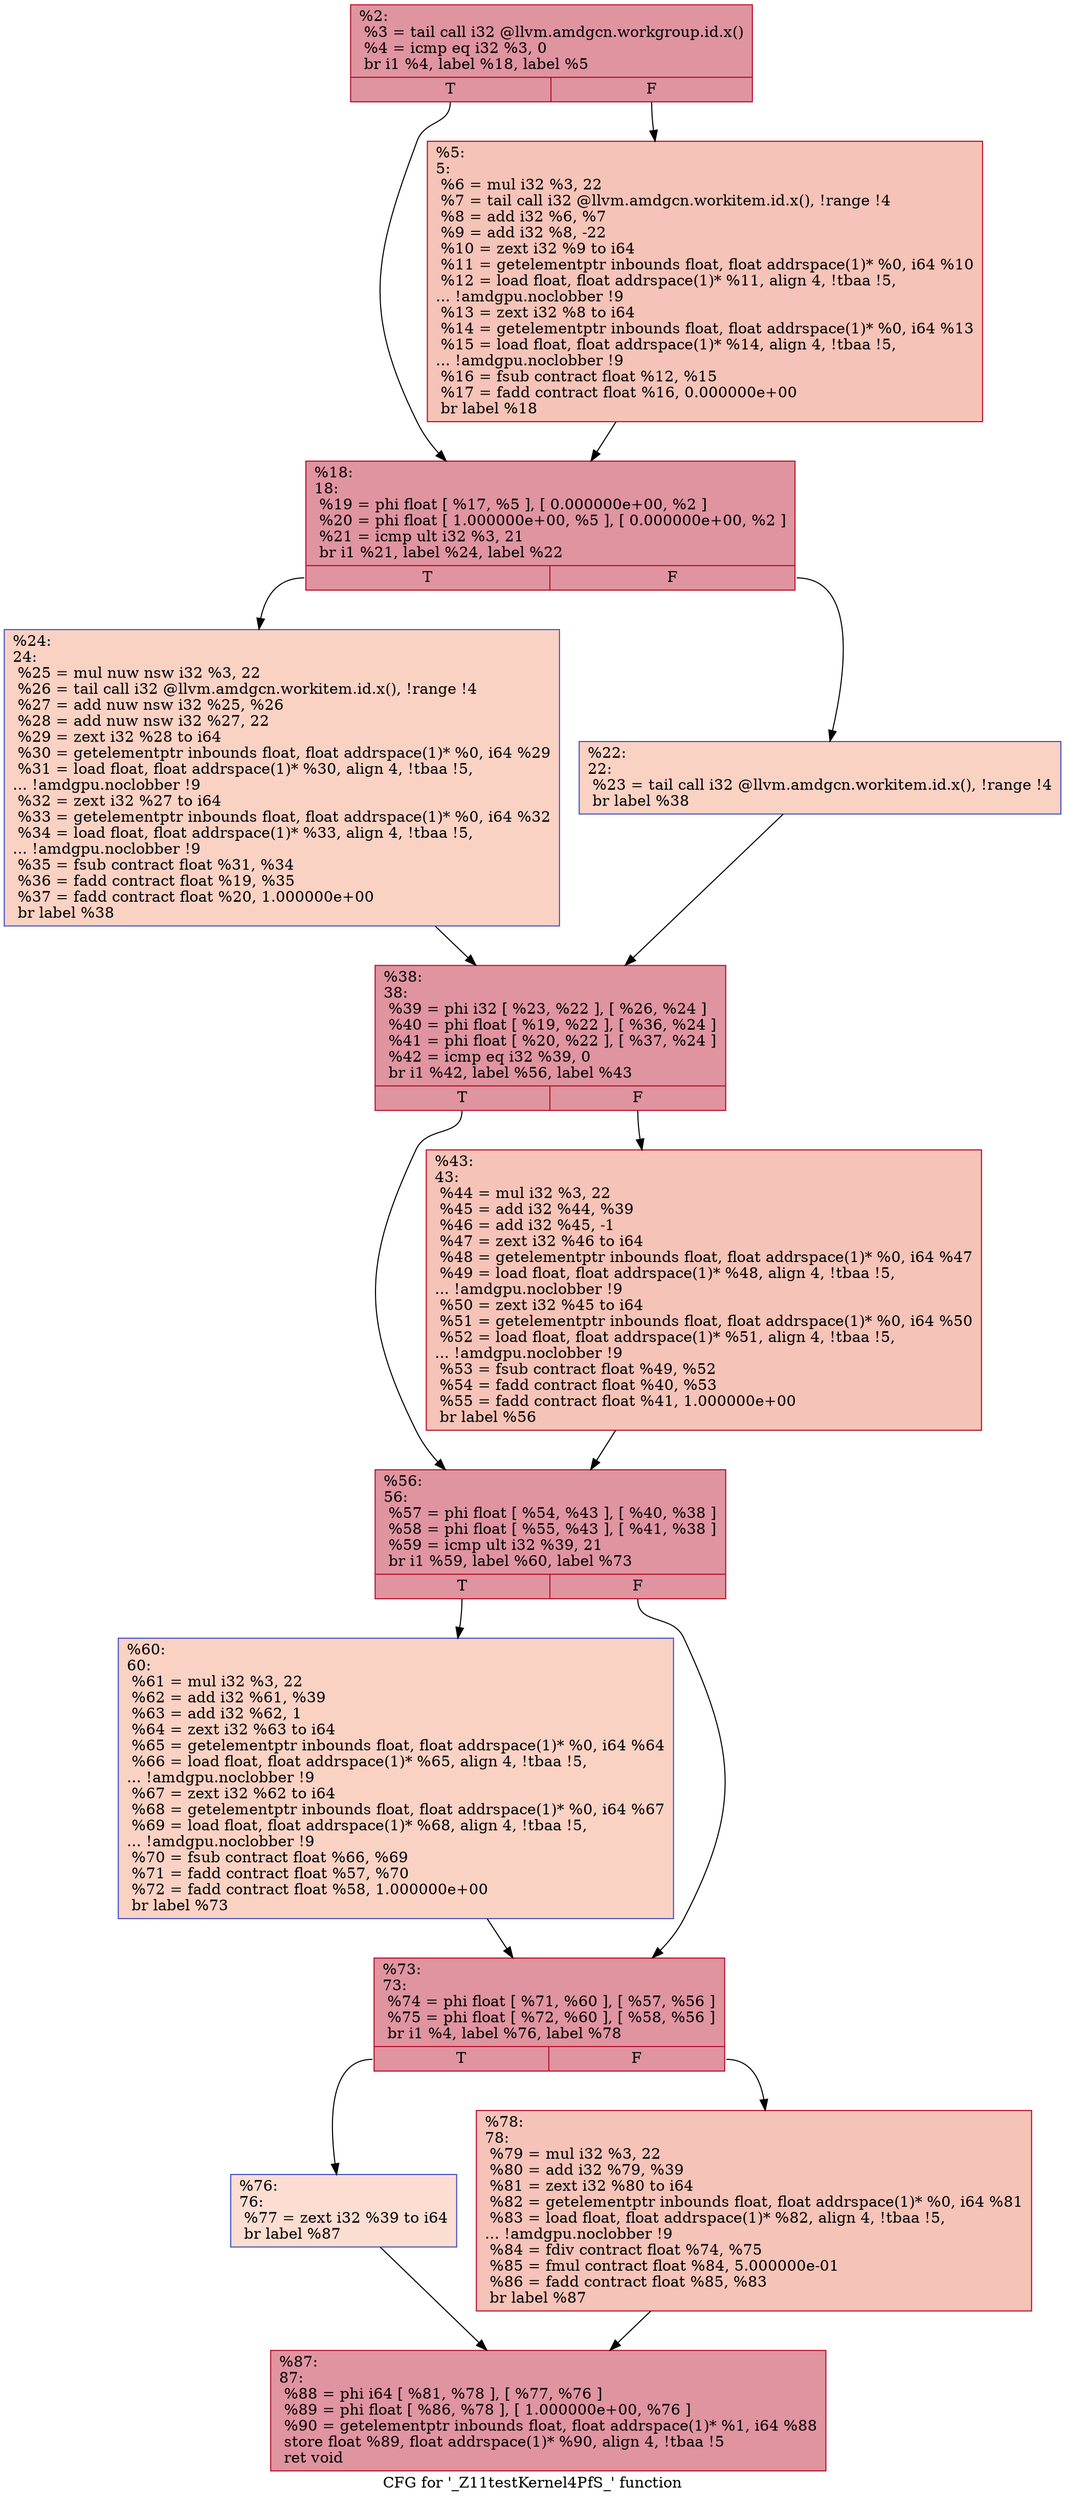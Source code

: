 digraph "CFG for '_Z11testKernel4PfS_' function" {
	label="CFG for '_Z11testKernel4PfS_' function";

	Node0x6145d30 [shape=record,color="#b70d28ff", style=filled, fillcolor="#b70d2870",label="{%2:\l  %3 = tail call i32 @llvm.amdgcn.workgroup.id.x()\l  %4 = icmp eq i32 %3, 0\l  br i1 %4, label %18, label %5\l|{<s0>T|<s1>F}}"];
	Node0x6145d30:s0 -> Node0x6146660;
	Node0x6145d30:s1 -> Node0x61466f0;
	Node0x61466f0 [shape=record,color="#b70d28ff", style=filled, fillcolor="#e8765c70",label="{%5:\l5:                                                \l  %6 = mul i32 %3, 22\l  %7 = tail call i32 @llvm.amdgcn.workitem.id.x(), !range !4\l  %8 = add i32 %6, %7\l  %9 = add i32 %8, -22\l  %10 = zext i32 %9 to i64\l  %11 = getelementptr inbounds float, float addrspace(1)* %0, i64 %10\l  %12 = load float, float addrspace(1)* %11, align 4, !tbaa !5,\l... !amdgpu.noclobber !9\l  %13 = zext i32 %8 to i64\l  %14 = getelementptr inbounds float, float addrspace(1)* %0, i64 %13\l  %15 = load float, float addrspace(1)* %14, align 4, !tbaa !5,\l... !amdgpu.noclobber !9\l  %16 = fsub contract float %12, %15\l  %17 = fadd contract float %16, 0.000000e+00\l  br label %18\l}"];
	Node0x61466f0 -> Node0x6146660;
	Node0x6146660 [shape=record,color="#b70d28ff", style=filled, fillcolor="#b70d2870",label="{%18:\l18:                                               \l  %19 = phi float [ %17, %5 ], [ 0.000000e+00, %2 ]\l  %20 = phi float [ 1.000000e+00, %5 ], [ 0.000000e+00, %2 ]\l  %21 = icmp ult i32 %3, 21\l  br i1 %21, label %24, label %22\l|{<s0>T|<s1>F}}"];
	Node0x6146660:s0 -> Node0x6149890;
	Node0x6146660:s1 -> Node0x6149920;
	Node0x6149920 [shape=record,color="#3d50c3ff", style=filled, fillcolor="#f4987a70",label="{%22:\l22:                                               \l  %23 = tail call i32 @llvm.amdgcn.workitem.id.x(), !range !4\l  br label %38\l}"];
	Node0x6149920 -> Node0x614a190;
	Node0x6149890 [shape=record,color="#3d50c3ff", style=filled, fillcolor="#f4987a70",label="{%24:\l24:                                               \l  %25 = mul nuw nsw i32 %3, 22\l  %26 = tail call i32 @llvm.amdgcn.workitem.id.x(), !range !4\l  %27 = add nuw nsw i32 %25, %26\l  %28 = add nuw nsw i32 %27, 22\l  %29 = zext i32 %28 to i64\l  %30 = getelementptr inbounds float, float addrspace(1)* %0, i64 %29\l  %31 = load float, float addrspace(1)* %30, align 4, !tbaa !5,\l... !amdgpu.noclobber !9\l  %32 = zext i32 %27 to i64\l  %33 = getelementptr inbounds float, float addrspace(1)* %0, i64 %32\l  %34 = load float, float addrspace(1)* %33, align 4, !tbaa !5,\l... !amdgpu.noclobber !9\l  %35 = fsub contract float %31, %34\l  %36 = fadd contract float %19, %35\l  %37 = fadd contract float %20, 1.000000e+00\l  br label %38\l}"];
	Node0x6149890 -> Node0x614a190;
	Node0x614a190 [shape=record,color="#b70d28ff", style=filled, fillcolor="#b70d2870",label="{%38:\l38:                                               \l  %39 = phi i32 [ %23, %22 ], [ %26, %24 ]\l  %40 = phi float [ %19, %22 ], [ %36, %24 ]\l  %41 = phi float [ %20, %22 ], [ %37, %24 ]\l  %42 = icmp eq i32 %39, 0\l  br i1 %42, label %56, label %43\l|{<s0>T|<s1>F}}"];
	Node0x614a190:s0 -> Node0x614adc0;
	Node0x614a190:s1 -> Node0x614ae10;
	Node0x614ae10 [shape=record,color="#b70d28ff", style=filled, fillcolor="#e8765c70",label="{%43:\l43:                                               \l  %44 = mul i32 %3, 22\l  %45 = add i32 %44, %39\l  %46 = add i32 %45, -1\l  %47 = zext i32 %46 to i64\l  %48 = getelementptr inbounds float, float addrspace(1)* %0, i64 %47\l  %49 = load float, float addrspace(1)* %48, align 4, !tbaa !5,\l... !amdgpu.noclobber !9\l  %50 = zext i32 %45 to i64\l  %51 = getelementptr inbounds float, float addrspace(1)* %0, i64 %50\l  %52 = load float, float addrspace(1)* %51, align 4, !tbaa !5,\l... !amdgpu.noclobber !9\l  %53 = fsub contract float %49, %52\l  %54 = fadd contract float %40, %53\l  %55 = fadd contract float %41, 1.000000e+00\l  br label %56\l}"];
	Node0x614ae10 -> Node0x614adc0;
	Node0x614adc0 [shape=record,color="#b70d28ff", style=filled, fillcolor="#b70d2870",label="{%56:\l56:                                               \l  %57 = phi float [ %54, %43 ], [ %40, %38 ]\l  %58 = phi float [ %55, %43 ], [ %41, %38 ]\l  %59 = icmp ult i32 %39, 21\l  br i1 %59, label %60, label %73\l|{<s0>T|<s1>F}}"];
	Node0x614adc0:s0 -> Node0x614b880;
	Node0x614adc0:s1 -> Node0x614b8d0;
	Node0x614b880 [shape=record,color="#3d50c3ff", style=filled, fillcolor="#f4987a70",label="{%60:\l60:                                               \l  %61 = mul i32 %3, 22\l  %62 = add i32 %61, %39\l  %63 = add i32 %62, 1\l  %64 = zext i32 %63 to i64\l  %65 = getelementptr inbounds float, float addrspace(1)* %0, i64 %64\l  %66 = load float, float addrspace(1)* %65, align 4, !tbaa !5,\l... !amdgpu.noclobber !9\l  %67 = zext i32 %62 to i64\l  %68 = getelementptr inbounds float, float addrspace(1)* %0, i64 %67\l  %69 = load float, float addrspace(1)* %68, align 4, !tbaa !5,\l... !amdgpu.noclobber !9\l  %70 = fsub contract float %66, %69\l  %71 = fadd contract float %57, %70\l  %72 = fadd contract float %58, 1.000000e+00\l  br label %73\l}"];
	Node0x614b880 -> Node0x614b8d0;
	Node0x614b8d0 [shape=record,color="#b70d28ff", style=filled, fillcolor="#b70d2870",label="{%73:\l73:                                               \l  %74 = phi float [ %71, %60 ], [ %57, %56 ]\l  %75 = phi float [ %72, %60 ], [ %58, %56 ]\l  br i1 %4, label %76, label %78\l|{<s0>T|<s1>F}}"];
	Node0x614b8d0:s0 -> Node0x614c4d0;
	Node0x614b8d0:s1 -> Node0x614c520;
	Node0x614c4d0 [shape=record,color="#3d50c3ff", style=filled, fillcolor="#f7b39670",label="{%76:\l76:                                               \l  %77 = zext i32 %39 to i64\l  br label %87\l}"];
	Node0x614c4d0 -> Node0x614c6d0;
	Node0x614c520 [shape=record,color="#b70d28ff", style=filled, fillcolor="#e8765c70",label="{%78:\l78:                                               \l  %79 = mul i32 %3, 22\l  %80 = add i32 %79, %39\l  %81 = zext i32 %80 to i64\l  %82 = getelementptr inbounds float, float addrspace(1)* %0, i64 %81\l  %83 = load float, float addrspace(1)* %82, align 4, !tbaa !5,\l... !amdgpu.noclobber !9\l  %84 = fdiv contract float %74, %75\l  %85 = fmul contract float %84, 5.000000e-01\l  %86 = fadd contract float %85, %83\l  br label %87\l}"];
	Node0x614c520 -> Node0x614c6d0;
	Node0x614c6d0 [shape=record,color="#b70d28ff", style=filled, fillcolor="#b70d2870",label="{%87:\l87:                                               \l  %88 = phi i64 [ %81, %78 ], [ %77, %76 ]\l  %89 = phi float [ %86, %78 ], [ 1.000000e+00, %76 ]\l  %90 = getelementptr inbounds float, float addrspace(1)* %1, i64 %88\l  store float %89, float addrspace(1)* %90, align 4, !tbaa !5\l  ret void\l}"];
}
